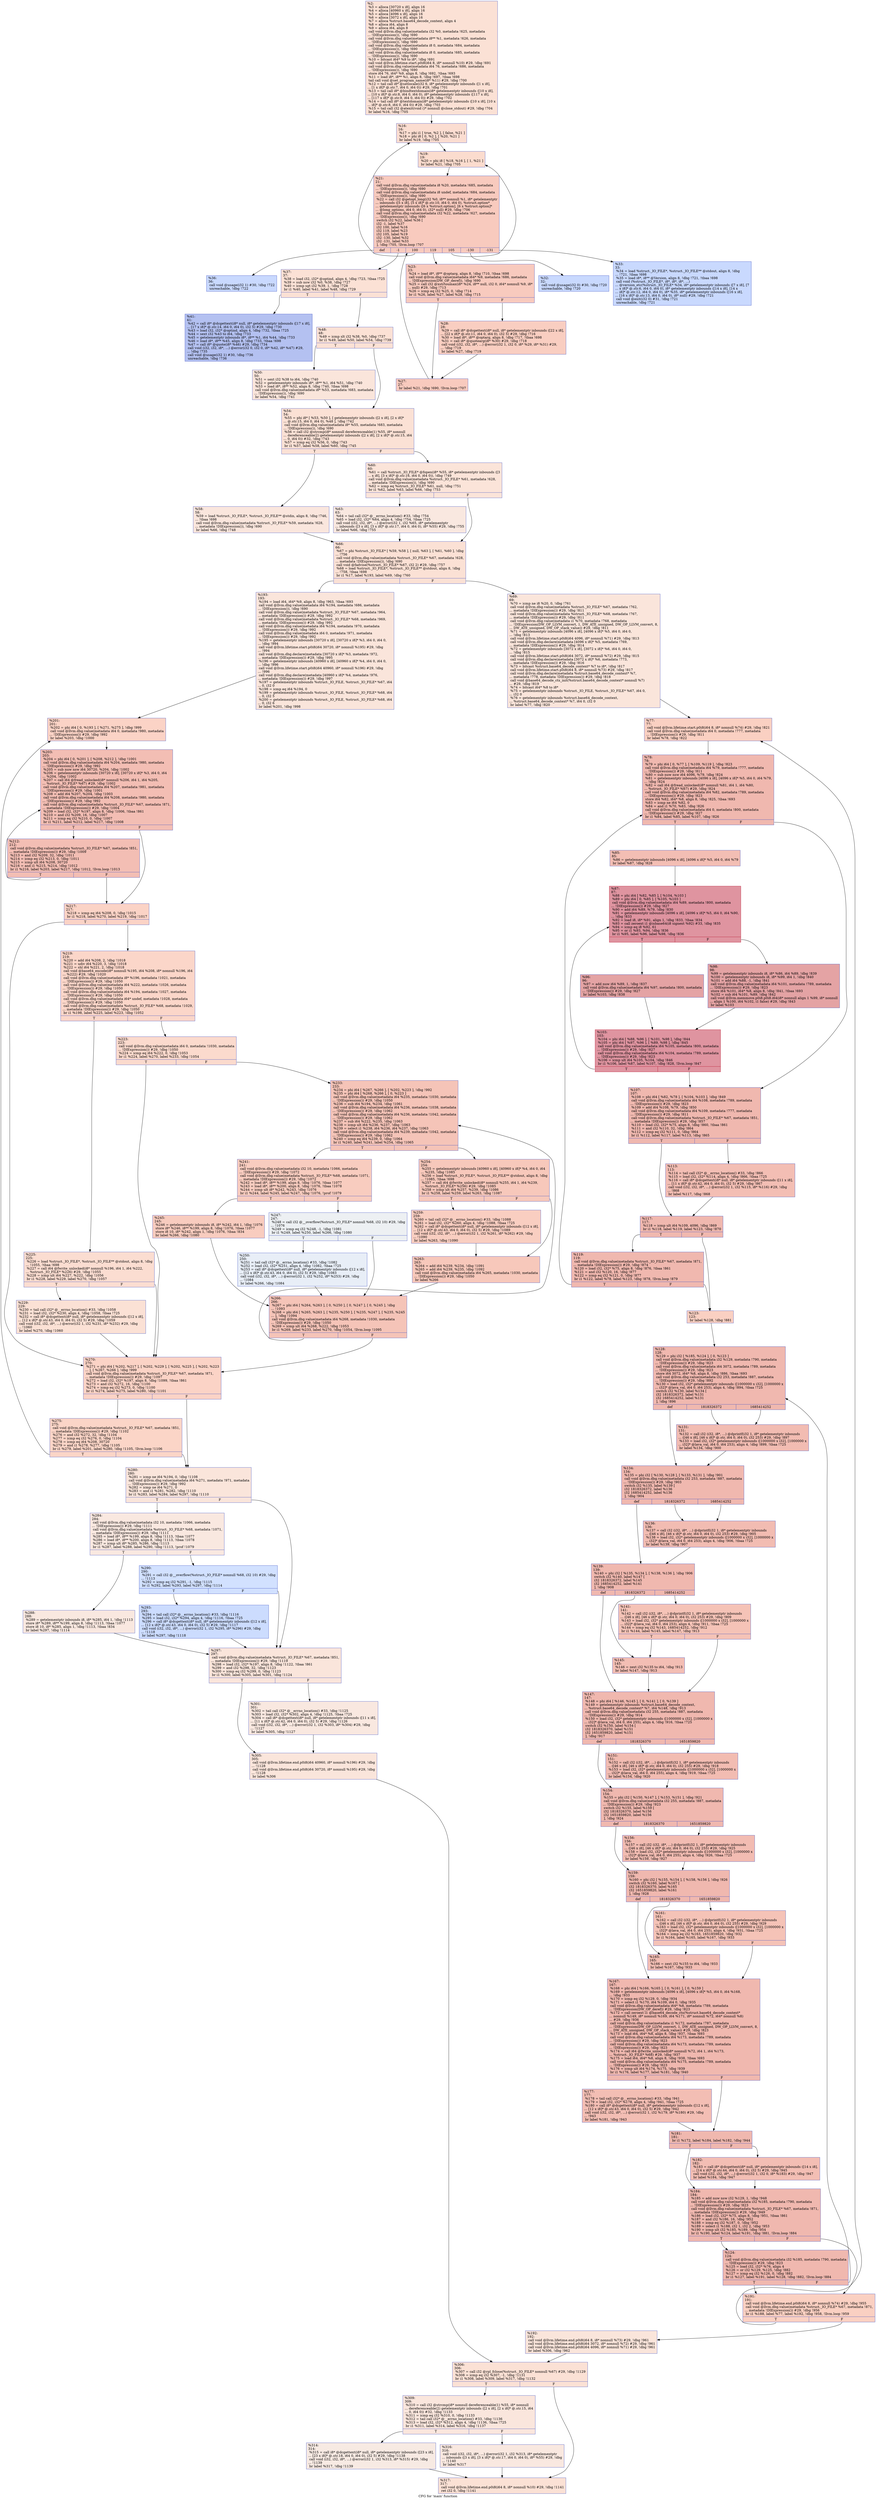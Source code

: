 digraph "CFG for 'main' function" {
	label="CFG for 'main' function";

	Node0x55d8a3171b90 [shape=record,color="#3d50c3ff", style=filled, fillcolor="#f7bca170",label="{%2:\l  %3 = alloca [30720 x i8], align 16\l  %4 = alloca [40960 x i8], align 16\l  %5 = alloca [4096 x i8], align 16\l  %6 = alloca [3072 x i8], align 16\l  %7 = alloca %struct.base64_decode_context, align 4\l  %8 = alloca i64, align 8\l  %9 = alloca i64, align 8\l  call void @llvm.dbg.value(metadata i32 %0, metadata !625, metadata\l... !DIExpression()), !dbg !690\l  call void @llvm.dbg.value(metadata i8** %1, metadata !626, metadata\l... !DIExpression()), !dbg !690\l  call void @llvm.dbg.value(metadata i8 0, metadata !684, metadata\l... !DIExpression()), !dbg !690\l  call void @llvm.dbg.value(metadata i8 0, metadata !685, metadata\l... !DIExpression()), !dbg !690\l  %10 = bitcast i64* %9 to i8*, !dbg !691\l  call void @llvm.lifetime.start.p0i8(i64 8, i8* nonnull %10) #29, !dbg !691\l  call void @llvm.dbg.value(metadata i64 76, metadata !686, metadata\l... !DIExpression()), !dbg !690\l  store i64 76, i64* %9, align 8, !dbg !692, !tbaa !693\l  %11 = load i8*, i8** %1, align 8, !dbg !697, !tbaa !698\l  tail call void @set_program_name(i8* %11) #29, !dbg !700\l  %12 = tail call i8* @setlocale(i32 6, i8* getelementptr inbounds ([1 x i8],\l... [1 x i8]* @.str.7, i64 0, i64 0)) #29, !dbg !701\l  %13 = tail call i8* @bindtextdomain(i8* getelementptr inbounds ([10 x i8],\l... [10 x i8]* @.str.8, i64 0, i64 0), i8* getelementptr inbounds ([117 x i8],\l... [117 x i8]* @.str.9, i64 0, i64 0)) #29, !dbg !702\l  %14 = tail call i8* @textdomain(i8* getelementptr inbounds ([10 x i8], [10 x\l... i8]* @.str.8, i64 0, i64 0)) #29, !dbg !703\l  %15 = tail call i32 @atexit(void ()* nonnull @close_stdout) #29, !dbg !704\l  br label %16, !dbg !705\l}"];
	Node0x55d8a3171b90 -> Node0x55d8a3175430;
	Node0x55d8a3175430 [shape=record,color="#3d50c3ff", style=filled, fillcolor="#f7b39670",label="{%16:\l16:                                               \l  %17 = phi i1 [ true, %2 ], [ false, %21 ]\l  %18 = phi i8 [ 0, %2 ], [ %20, %21 ]\l  br label %19, !dbg !705\l}"];
	Node0x55d8a3175430 -> Node0x55d8a3175840;
	Node0x55d8a3175840 [shape=record,color="#3d50c3ff", style=filled, fillcolor="#f7af9170",label="{%19:\l19:                                               \l  %20 = phi i8 [ %18, %16 ], [ 1, %21 ]\l  br label %21, !dbg !705\l}"];
	Node0x55d8a3175840 -> Node0x55d8a3175680;
	Node0x55d8a3175680 [shape=record,color="#3d50c3ff", style=filled, fillcolor="#ef886b70",label="{%21:\l21:                                               \l  call void @llvm.dbg.value(metadata i8 %20, metadata !685, metadata\l... !DIExpression()), !dbg !690\l  call void @llvm.dbg.value(metadata i8 undef, metadata !684, metadata\l... !DIExpression()), !dbg !690\l  %22 = call i32 @getopt_long(i32 %0, i8** nonnull %1, i8* getelementptr\l... inbounds ([5 x i8], [5 x i8]* @.str.10, i64 0, i64 0), %struct.option*\l... getelementptr inbounds ([6 x %struct.option], [6 x %struct.option]*\l... @long_options, i64 0, i64 0), i32* null) #29, !dbg !706\l  call void @llvm.dbg.value(metadata i32 %22, metadata !627, metadata\l... !DIExpression()), !dbg !690\l  switch i32 %22, label %36 [\l    i32 -1, label %37\l    i32 100, label %16\l    i32 119, label %23\l    i32 105, label %19\l    i32 -130, label %32\l    i32 -131, label %33\l  ], !dbg !705, !llvm.loop !707\l|{<s0>def|<s1>-1|<s2>100|<s3>119|<s4>105|<s5>-130|<s6>-131}}"];
	Node0x55d8a3175680:s0 -> Node0x55d8a3177000;
	Node0x55d8a3175680:s1 -> Node0x55d8a3177090;
	Node0x55d8a3175680:s2 -> Node0x55d8a3175430;
	Node0x55d8a3175680:s3 -> Node0x55d8a3177120;
	Node0x55d8a3175680:s4 -> Node0x55d8a3175840;
	Node0x55d8a3175680:s5 -> Node0x55d8a31771b0;
	Node0x55d8a3175680:s6 -> Node0x55d8a3177240;
	Node0x55d8a3177120 [shape=record,color="#3d50c3ff", style=filled, fillcolor="#ef886b70",label="{%23:\l23:                                               \l  %24 = load i8*, i8** @optarg, align 8, !dbg !710, !tbaa !698\l  call void @llvm.dbg.value(metadata i64* %9, metadata !686, metadata\l... !DIExpression(DW_OP_deref)), !dbg !690\l  %25 = call i32 @xstrtoumax(i8* %24, i8** null, i32 0, i64* nonnull %9, i8*\l... null) #29, !dbg !713\l  %26 = icmp eq i32 %25, 0, !dbg !714\l  br i1 %26, label %27, label %28, !dbg !715\l|{<s0>T|<s1>F}}"];
	Node0x55d8a3177120:s0 -> Node0x55d8a3177f70;
	Node0x55d8a3177120:s1 -> Node0x55d8a3178000;
	Node0x55d8a3177f70 [shape=record,color="#3d50c3ff", style=filled, fillcolor="#ef886b70",label="{%27:\l27:                                               \l  br label %21, !dbg !690, !llvm.loop !707\l}"];
	Node0x55d8a3177f70 -> Node0x55d8a3175680;
	Node0x55d8a3178000 [shape=record,color="#3d50c3ff", style=filled, fillcolor="#f2907270",label="{%28:\l28:                                               \l  %29 = call i8* @dcgettext(i8* null, i8* getelementptr inbounds ([22 x i8],\l... [22 x i8]* @.str.11, i64 0, i64 0), i32 5) #29, !dbg !716\l  %30 = load i8*, i8** @optarg, align 8, !dbg !717, !tbaa !698\l  %31 = call i8* @quotearg(i8* %30) #29, !dbg !718\l  call void (i32, i32, i8*, ...) @error(i32 1, i32 0, i8* %29, i8* %31) #29,\l... !dbg !719\l  br label %27, !dbg !719\l}"];
	Node0x55d8a3178000 -> Node0x55d8a3177f70;
	Node0x55d8a31771b0 [shape=record,color="#3d50c3ff", style=filled, fillcolor="#85a8fc70",label="{%32:\l32:                                               \l  call void @usage(i32 0) #30, !dbg !720\l  unreachable, !dbg !720\l}"];
	Node0x55d8a3177240 [shape=record,color="#3d50c3ff", style=filled, fillcolor="#85a8fc70",label="{%33:\l33:                                               \l  %34 = load %struct._IO_FILE*, %struct._IO_FILE** @stdout, align 8, !dbg\l... !721, !tbaa !698\l  %35 = load i8*, i8** @Version, align 8, !dbg !721, !tbaa !698\l  call void (%struct._IO_FILE*, i8*, i8*, i8*, ...)\l... @version_etc(%struct._IO_FILE* %34, i8* getelementptr inbounds ([7 x i8], [7\l... x i8]* @.str.6, i64 0, i64 0), i8* getelementptr inbounds ([14 x i8], [14 x\l... i8]* @.str.12, i64 0, i64 0), i8* %35, i8* getelementptr inbounds ([16 x i8],\l... [16 x i8]* @.str.13, i64 0, i64 0), i8* null) #29, !dbg !721\l  call void @exit(i32 0) #31, !dbg !721\l  unreachable, !dbg !721\l}"];
	Node0x55d8a3177000 [shape=record,color="#3d50c3ff", style=filled, fillcolor="#85a8fc70",label="{%36:\l36:                                               \l  call void @usage(i32 1) #30, !dbg !722\l  unreachable, !dbg !722\l}"];
	Node0x55d8a3177090 [shape=record,color="#3d50c3ff", style=filled, fillcolor="#f7bca170",label="{%37:\l37:                                               \l  %38 = load i32, i32* @optind, align 4, !dbg !723, !tbaa !725\l  %39 = sub nsw i32 %0, %38, !dbg !727\l  %40 = icmp sgt i32 %39, 1, !dbg !728\l  br i1 %40, label %41, label %48, !dbg !729\l|{<s0>T|<s1>F}}"];
	Node0x55d8a3177090:s0 -> Node0x55d8a317c6d0;
	Node0x55d8a3177090:s1 -> Node0x55d8a317c760;
	Node0x55d8a317c6d0 [shape=record,color="#3d50c3ff", style=filled, fillcolor="#5572df70",label="{%41:\l41:                                               \l  %42 = call i8* @dcgettext(i8* null, i8* getelementptr inbounds ([17 x i8],\l... [17 x i8]* @.str.14, i64 0, i64 0), i32 5) #29, !dbg !730\l  %43 = load i32, i32* @optind, align 4, !dbg !732, !tbaa !725\l  %44 = sext i32 %43 to i64, !dbg !733\l  %45 = getelementptr inbounds i8*, i8** %1, i64 %44, !dbg !733\l  %46 = load i8*, i8** %45, align 8, !dbg !733, !tbaa !698\l  %47 = call i8* @quote(i8* %46) #29, !dbg !734\l  call void (i32, i32, i8*, ...) @error(i32 0, i32 0, i8* %42, i8* %47) #29,\l... !dbg !735\l  call void @usage(i32 1) #30, !dbg !736\l  unreachable, !dbg !736\l}"];
	Node0x55d8a317c760 [shape=record,color="#3d50c3ff", style=filled, fillcolor="#f7bca170",label="{%48:\l48:                                               \l  %49 = icmp slt i32 %38, %0, !dbg !737\l  br i1 %49, label %50, label %54, !dbg !739\l|{<s0>T|<s1>F}}"];
	Node0x55d8a317c760:s0 -> Node0x55d8a317e6c0;
	Node0x55d8a317c760:s1 -> Node0x55d8a317e750;
	Node0x55d8a317e6c0 [shape=record,color="#3d50c3ff", style=filled, fillcolor="#f4c5ad70",label="{%50:\l50:                                               \l  %51 = sext i32 %38 to i64, !dbg !740\l  %52 = getelementptr inbounds i8*, i8** %1, i64 %51, !dbg !740\l  %53 = load i8*, i8** %52, align 8, !dbg !740, !tbaa !698\l  call void @llvm.dbg.value(metadata i8* %53, metadata !683, metadata\l... !DIExpression()), !dbg !690\l  br label %54, !dbg !741\l}"];
	Node0x55d8a317e6c0 -> Node0x55d8a317e750;
	Node0x55d8a317e750 [shape=record,color="#3d50c3ff", style=filled, fillcolor="#f7bca170",label="{%54:\l54:                                               \l  %55 = phi i8* [ %53, %50 ], [ getelementptr inbounds ([2 x i8], [2 x i8]*\l... @.str.15, i64 0, i64 0), %48 ], !dbg !742\l  call void @llvm.dbg.value(metadata i8* %55, metadata !683, metadata\l... !DIExpression()), !dbg !690\l  %56 = call i32 @strcmp(i8* nonnull dereferenceable(1) %55, i8* nonnull\l... dereferenceable(2) getelementptr inbounds ([2 x i8], [2 x i8]* @.str.15, i64\l... 0, i64 0)) #32, !dbg !743\l  %57 = icmp eq i32 %56, 0, !dbg !743\l  br i1 %57, label %58, label %60, !dbg !745\l|{<s0>T|<s1>F}}"];
	Node0x55d8a317e750:s0 -> Node0x55d8a3180490;
	Node0x55d8a317e750:s1 -> Node0x55d8a3180520;
	Node0x55d8a3180490 [shape=record,color="#3d50c3ff", style=filled, fillcolor="#f3c7b170",label="{%58:\l58:                                               \l  %59 = load %struct._IO_FILE*, %struct._IO_FILE** @stdin, align 8, !dbg !746,\l... !tbaa !698\l  call void @llvm.dbg.value(metadata %struct._IO_FILE* %59, metadata !628,\l... metadata !DIExpression()), !dbg !690\l  br label %66, !dbg !748\l}"];
	Node0x55d8a3180490 -> Node0x55d8a3180c30;
	Node0x55d8a3180520 [shape=record,color="#3d50c3ff", style=filled, fillcolor="#f5c1a970",label="{%60:\l60:                                               \l  %61 = call %struct._IO_FILE* @fopen(i8* %55, i8* getelementptr inbounds ([3\l... x i8], [3 x i8]* @.str.16, i64 0, i64 0)), !dbg !749\l  call void @llvm.dbg.value(metadata %struct._IO_FILE* %61, metadata !628,\l... metadata !DIExpression()), !dbg !690\l  %62 = icmp eq %struct._IO_FILE* %61, null, !dbg !751\l  br i1 %62, label %63, label %66, !dbg !753\l|{<s0>T|<s1>F}}"];
	Node0x55d8a3180520:s0 -> Node0x55d8a31552b0;
	Node0x55d8a3180520:s1 -> Node0x55d8a3180c30;
	Node0x55d8a31552b0 [shape=record,color="#3d50c3ff", style=filled, fillcolor="#f1ccb870",label="{%63:\l63:                                               \l  %64 = tail call i32* @__errno_location() #33, !dbg !754\l  %65 = load i32, i32* %64, align 4, !dbg !754, !tbaa !725\l  call void (i32, i32, i8*, ...) @error(i32 1, i32 %65, i8* getelementptr\l... inbounds ([3 x i8], [3 x i8]* @.str.17, i64 0, i64 0), i8* %55) #29, !dbg !755\l  br label %66, !dbg !755\l}"];
	Node0x55d8a31552b0 -> Node0x55d8a3180c30;
	Node0x55d8a3180c30 [shape=record,color="#3d50c3ff", style=filled, fillcolor="#f7bca170",label="{%66:\l66:                                               \l  %67 = phi %struct._IO_FILE* [ %59, %58 ], [ null, %63 ], [ %61, %60 ], !dbg\l... !756\l  call void @llvm.dbg.value(metadata %struct._IO_FILE* %67, metadata !628,\l... metadata !DIExpression()), !dbg !690\l  call void @fadvise(%struct._IO_FILE* %67, i32 2) #29, !dbg !757\l  %68 = load %struct._IO_FILE*, %struct._IO_FILE** @stdout, align 8, !dbg\l... !758, !tbaa !698\l  br i1 %17, label %193, label %69, !dbg !760\l|{<s0>T|<s1>F}}"];
	Node0x55d8a3180c30:s0 -> Node0x55d8a3183ff0;
	Node0x55d8a3180c30:s1 -> Node0x55d8a3184080;
	Node0x55d8a3184080 [shape=record,color="#3d50c3ff", style=filled, fillcolor="#f4c5ad70",label="{%69:\l69:                                               \l  %70 = icmp ne i8 %20, 0, !dbg !761\l  call void @llvm.dbg.value(metadata %struct._IO_FILE* %67, metadata !762,\l... metadata !DIExpression()) #29, !dbg !811\l  call void @llvm.dbg.value(metadata %struct._IO_FILE* %68, metadata !767,\l... metadata !DIExpression()) #29, !dbg !811\l  call void @llvm.dbg.value(metadata i1 %70, metadata !768, metadata\l... !DIExpression(DW_OP_LLVM_convert, 1, DW_ATE_unsigned, DW_OP_LLVM_convert, 8,\l... DW_ATE_unsigned, DW_OP_stack_value)) #29, !dbg !811\l  %71 = getelementptr inbounds [4096 x i8], [4096 x i8]* %5, i64 0, i64 0,\l... !dbg !813\l  call void @llvm.lifetime.start.p0i8(i64 4096, i8* nonnull %71) #29, !dbg !813\l  call void @llvm.dbg.declare(metadata [4096 x i8]* %5, metadata !769,\l... metadata !DIExpression()) #29, !dbg !814\l  %72 = getelementptr inbounds [3072 x i8], [3072 x i8]* %6, i64 0, i64 0,\l... !dbg !815\l  call void @llvm.lifetime.start.p0i8(i64 3072, i8* nonnull %72) #29, !dbg !815\l  call void @llvm.dbg.declare(metadata [3072 x i8]* %6, metadata !773,\l... metadata !DIExpression()) #29, !dbg !816\l  %73 = bitcast %struct.base64_decode_context* %7 to i8*, !dbg !817\l  call void @llvm.lifetime.start.p0i8(i64 8, i8* nonnull %73) #29, !dbg !817\l  call void @llvm.dbg.declare(metadata %struct.base64_decode_context* %7,\l... metadata !778, metadata !DIExpression()) #29, !dbg !818\l  call void @base64_decode_ctx_init(%struct.base64_decode_context* nonnull %7)\l... #29, !dbg !819\l  %74 = bitcast i64* %8 to i8*\l  %75 = getelementptr inbounds %struct._IO_FILE, %struct._IO_FILE* %67, i64 0,\l... i32 0\l  %76 = getelementptr inbounds %struct.base64_decode_context,\l... %struct.base64_decode_context* %7, i64 0, i32 0\l  br label %77, !dbg !820\l}"];
	Node0x55d8a3184080 -> Node0x55d8a3188c50;
	Node0x55d8a3188c50 [shape=record,color="#3d50c3ff", style=filled, fillcolor="#f3947570",label="{%77:\l77:                                               \l  call void @llvm.lifetime.start.p0i8(i64 8, i8* nonnull %74) #29, !dbg !821\l  call void @llvm.dbg.value(metadata i64 0, metadata !777, metadata\l... !DIExpression()) #29, !dbg !811\l  br label %78, !dbg !822\l}"];
	Node0x55d8a3188c50 -> Node0x55d8a3189420;
	Node0x55d8a3189420 [shape=record,color="#3d50c3ff", style=filled, fillcolor="#dc5d4a70",label="{%78:\l78:                                               \l  %79 = phi i64 [ 0, %77 ], [ %109, %119 ], !dbg !823\l  call void @llvm.dbg.value(metadata i64 %79, metadata !777, metadata\l... !DIExpression()) #29, !dbg !811\l  %80 = sub nuw nsw i64 4096, %79, !dbg !824\l  %81 = getelementptr inbounds [4096 x i8], [4096 x i8]* %5, i64 0, i64 %79,\l... !dbg !824\l  %82 = call i64 @fread_unlocked(i8* nonnull %81, i64 1, i64 %80,\l... %struct._IO_FILE* %67) #29, !dbg !824\l  call void @llvm.dbg.value(metadata i64 %82, metadata !789, metadata\l... !DIExpression()) #29, !dbg !823\l  store i64 %82, i64* %8, align 8, !dbg !825, !tbaa !693\l  %83 = icmp ne i64 %82, 0\l  %84 = and i1 %70, %83, !dbg !826\l  call void @llvm.dbg.value(metadata i64 0, metadata !800, metadata\l... !DIExpression()) #29, !dbg !827\l  br i1 %84, label %85, label %107, !dbg !826\l|{<s0>T|<s1>F}}"];
	Node0x55d8a3189420:s0 -> Node0x55d8a318bd30;
	Node0x55d8a3189420:s1 -> Node0x55d8a318bdc0;
	Node0x55d8a318bd30 [shape=record,color="#3d50c3ff", style=filled, fillcolor="#e36c5570",label="{%85:\l85:                                               \l  %86 = getelementptr inbounds [4096 x i8], [4096 x i8]* %5, i64 0, i64 %79\l  br label %87, !dbg !828\l}"];
	Node0x55d8a318bd30 -> Node0x55d8a318c5d0;
	Node0x55d8a318c5d0 [shape=record,color="#b70d28ff", style=filled, fillcolor="#b70d2870",label="{%87:\l87:                                               \l  %88 = phi i64 [ %82, %85 ], [ %104, %103 ]\l  %89 = phi i64 [ 0, %85 ], [ %105, %103 ]\l  call void @llvm.dbg.value(metadata i64 %89, metadata !800, metadata\l... !DIExpression()) #29, !dbg !827\l  %90 = add i64 %89, %79, !dbg !830\l  %91 = getelementptr inbounds [4096 x i8], [4096 x i8]* %5, i64 0, i64 %90,\l... !dbg !833\l  %92 = load i8, i8* %91, align 1, !dbg !833, !tbaa !834\l  %93 = call zeroext i1 @isbase64(i8 signext %92) #33, !dbg !835\l  %94 = icmp eq i8 %92, 61\l  %95 = or i1 %93, %94, !dbg !836\l  br i1 %95, label %96, label %98, !dbg !836\l|{<s0>T|<s1>F}}"];
	Node0x55d8a318c5d0:s0 -> Node0x55d8a318e3b0;
	Node0x55d8a318c5d0:s1 -> Node0x55d8a318e440;
	Node0x55d8a318e3b0 [shape=record,color="#3d50c3ff", style=filled, fillcolor="#c32e3170",label="{%96:\l96:                                               \l  %97 = add nuw i64 %89, 1, !dbg !837\l  call void @llvm.dbg.value(metadata i64 %97, metadata !800, metadata\l... !DIExpression()) #29, !dbg !827\l  br label %103, !dbg !838\l}"];
	Node0x55d8a318e3b0 -> Node0x55d8a318c790;
	Node0x55d8a318e440 [shape=record,color="#3d50c3ff", style=filled, fillcolor="#c32e3170",label="{%98:\l98:                                               \l  %99 = getelementptr inbounds i8, i8* %86, i64 %89, !dbg !839\l  %100 = getelementptr inbounds i8, i8* %99, i64 1, !dbg !840\l  %101 = add i64 %88, -1, !dbg !841\l  call void @llvm.dbg.value(metadata i64 %101, metadata !789, metadata\l... !DIExpression()) #29, !dbg !823\l  store i64 %101, i64* %8, align 8, !dbg !841, !tbaa !693\l  %102 = sub i64 %101, %89, !dbg !842\l  call void @llvm.memmove.p0i8.p0i8.i64(i8* nonnull align 1 %99, i8* nonnull\l... align 1 %100, i64 %102, i1 false) #29, !dbg !843\l  br label %103\l}"];
	Node0x55d8a318e440 -> Node0x55d8a318c790;
	Node0x55d8a318c790 [shape=record,color="#b70d28ff", style=filled, fillcolor="#b70d2870",label="{%103:\l103:                                              \l  %104 = phi i64 [ %88, %96 ], [ %101, %98 ], !dbg !844\l  %105 = phi i64 [ %97, %96 ], [ %89, %98 ], !dbg !845\l  call void @llvm.dbg.value(metadata i64 %105, metadata !800, metadata\l... !DIExpression()) #29, !dbg !827\l  call void @llvm.dbg.value(metadata i64 %104, metadata !789, metadata\l... !DIExpression()) #29, !dbg !823\l  %106 = icmp ult i64 %105, %104, !dbg !846\l  br i1 %106, label %87, label %107, !dbg !828, !llvm.loop !847\l|{<s0>T|<s1>F}}"];
	Node0x55d8a318c790:s0 -> Node0x55d8a318c5d0;
	Node0x55d8a318c790:s1 -> Node0x55d8a318bdc0;
	Node0x55d8a318bdc0 [shape=record,color="#3d50c3ff", style=filled, fillcolor="#dc5d4a70",label="{%107:\l107:                                              \l  %108 = phi i64 [ %82, %78 ], [ %104, %103 ], !dbg !849\l  call void @llvm.dbg.value(metadata i64 %108, metadata !789, metadata\l... !DIExpression()) #29, !dbg !823\l  %109 = add i64 %108, %79, !dbg !850\l  call void @llvm.dbg.value(metadata i64 %109, metadata !777, metadata\l... !DIExpression()) #29, !dbg !811\l  call void @llvm.dbg.value(metadata %struct._IO_FILE* %67, metadata !851,\l... metadata !DIExpression()) #29, !dbg !857\l  %110 = load i32, i32* %75, align 8, !dbg !860, !tbaa !861\l  %111 = and i32 %110, 32, !dbg !864\l  %112 = icmp eq i32 %111, 0, !dbg !864\l  br i1 %112, label %117, label %113, !dbg !865\l|{<s0>T|<s1>F}}"];
	Node0x55d8a318bdc0:s0 -> Node0x55d8a3192bb0;
	Node0x55d8a318bdc0:s1 -> Node0x55d8a3192c40;
	Node0x55d8a3192c40 [shape=record,color="#3d50c3ff", style=filled, fillcolor="#e36c5570",label="{%113:\l113:                                              \l  %114 = tail call i32* @__errno_location() #33, !dbg !866\l  %115 = load i32, i32* %114, align 4, !dbg !866, !tbaa !725\l  %116 = call i8* @dcgettext(i8* null, i8* getelementptr inbounds ([11 x i8],\l... [11 x i8]* @.str.42, i64 0, i64 0), i32 5) #29, !dbg !867\l  call void (i32, i32, i8*, ...) @error(i32 1, i32 %115, i8* %116) #29, !dbg\l... !868\l  br label %117, !dbg !868\l}"];
	Node0x55d8a3192c40 -> Node0x55d8a3192bb0;
	Node0x55d8a3192bb0 [shape=record,color="#3d50c3ff", style=filled, fillcolor="#dc5d4a70",label="{%117:\l117:                                              \l  %118 = icmp ult i64 %109, 4096, !dbg !869\l  br i1 %118, label %119, label %123, !dbg !870\l|{<s0>T|<s1>F}}"];
	Node0x55d8a3192bb0:s0 -> Node0x55d8a3189620;
	Node0x55d8a3192bb0:s1 -> Node0x55d8a31944b0;
	Node0x55d8a3189620 [shape=record,color="#3d50c3ff", style=filled, fillcolor="#dc5d4a70",label="{%119:\l119:                                              \l  call void @llvm.dbg.value(metadata %struct._IO_FILE* %67, metadata !871,\l... metadata !DIExpression()) #29, !dbg !874\l  %120 = load i32, i32* %75, align 8, !dbg !876, !tbaa !861\l  %121 = and i32 %120, 16, !dbg !877\l  %122 = icmp eq i32 %121, 0, !dbg !877\l  br i1 %122, label %78, label %123, !dbg !878, !llvm.loop !879\l|{<s0>T|<s1>F}}"];
	Node0x55d8a3189620:s0 -> Node0x55d8a3189420;
	Node0x55d8a3189620:s1 -> Node0x55d8a31944b0;
	Node0x55d8a31944b0 [shape=record,color="#3d50c3ff", style=filled, fillcolor="#f3947570",label="{%123:\l123:                                              \l  br label %128, !dbg !881\l}"];
	Node0x55d8a31944b0 -> Node0x55d8a3195d40;
	Node0x55d8a3195f20 [shape=record,color="#3d50c3ff", style=filled, fillcolor="#dc5d4a70",label="{%124:\l124:                                              \l  call void @llvm.dbg.value(metadata i32 %185, metadata !790, metadata\l... !DIExpression()) #29, !dbg !823\l  %125 = load i32, i32* %76, align 4\l  %126 = or i32 %129, %125, !dbg !882\l  %127 = icmp eq i32 %126, 0, !dbg !882\l  br i1 %127, label %191, label %128, !dbg !882, !llvm.loop !884\l|{<s0>T|<s1>F}}"];
	Node0x55d8a3195f20:s0 -> Node0x55d8a3196c90;
	Node0x55d8a3195f20:s1 -> Node0x55d8a3195d40;
	Node0x55d8a3195d40 [shape=record,color="#3d50c3ff", style=filled, fillcolor="#dc5d4a70",label="{%128:\l128:                                              \l  %129 = phi i32 [ %185, %124 ], [ 0, %123 ]\l  call void @llvm.dbg.value(metadata i32 %129, metadata !790, metadata\l... !DIExpression()) #29, !dbg !823\l  call void @llvm.dbg.value(metadata i64 3072, metadata !789, metadata\l... !DIExpression()) #29, !dbg !823\l  store i64 3072, i64* %8, align 8, !dbg !886, !tbaa !693\l  call void @llvm.dbg.value(metadata i32 253, metadata !887, metadata\l... !DIExpression()) #29, !dbg !892\l  %130 = load i32, i32* getelementptr inbounds ([1000000 x i32], [1000000 x\l... i32]* @lava_val, i64 0, i64 253), align 4, !dbg !894, !tbaa !725\l  switch i32 %130, label %134 [\l    i32 1818326372, label %131\l    i32 1685414252, label %131\l  ], !dbg !896\l|{<s0>def|<s1>1818326372|<s2>1685414252}}"];
	Node0x55d8a3195d40:s0 -> Node0x55d8a3198260;
	Node0x55d8a3195d40:s1 -> Node0x55d8a3198320;
	Node0x55d8a3195d40:s2 -> Node0x55d8a3198320;
	Node0x55d8a3198320 [shape=record,color="#3d50c3ff", style=filled, fillcolor="#e1675170",label="{%131:\l131:                                              \l  %132 = call i32 (i32, i8*, ...) @dprintf(i32 1, i8* getelementptr inbounds\l... ([46 x i8], [46 x i8]* @.str, i64 0, i64 0), i32 253) #29, !dbg !897\l  %133 = load i32, i32* getelementptr inbounds ([1000000 x i32], [1000000 x\l... i32]* @lava_val, i64 0, i64 253), align 4, !dbg !899, !tbaa !725\l  br label %134, !dbg !900\l}"];
	Node0x55d8a3198320 -> Node0x55d8a3198260;
	Node0x55d8a3198260 [shape=record,color="#3d50c3ff", style=filled, fillcolor="#dc5d4a70",label="{%134:\l134:                                              \l  %135 = phi i32 [ %130, %128 ], [ %133, %131 ], !dbg !901\l  call void @llvm.dbg.value(metadata i32 253, metadata !887, metadata\l... !DIExpression()) #29, !dbg !903\l  switch i32 %135, label %139 [\l    i32 1818326372, label %136\l    i32 1685414252, label %136\l  ], !dbg !904\l|{<s0>def|<s1>1818326372|<s2>1685414252}}"];
	Node0x55d8a3198260:s0 -> Node0x55d8a3198fc0;
	Node0x55d8a3198260:s1 -> Node0x55d8a3199050;
	Node0x55d8a3198260:s2 -> Node0x55d8a3199050;
	Node0x55d8a3199050 [shape=record,color="#3d50c3ff", style=filled, fillcolor="#e1675170",label="{%136:\l136:                                              \l  %137 = call i32 (i32, i8*, ...) @dprintf(i32 1, i8* getelementptr inbounds\l... ([46 x i8], [46 x i8]* @.str, i64 0, i64 0), i32 253) #29, !dbg !905\l  %138 = load i32, i32* getelementptr inbounds ([1000000 x i32], [1000000 x\l... i32]* @lava_val, i64 0, i64 253), align 4, !dbg !906, !tbaa !725\l  br label %139, !dbg !907\l}"];
	Node0x55d8a3199050 -> Node0x55d8a3198fc0;
	Node0x55d8a3198fc0 [shape=record,color="#3d50c3ff", style=filled, fillcolor="#dc5d4a70",label="{%139:\l139:                                              \l  %140 = phi i32 [ %135, %134 ], [ %138, %136 ], !dbg !906\l  switch i32 %140, label %147 [\l    i32 1818326372, label %145\l    i32 1685414252, label %141\l  ], !dbg !908\l|{<s0>def|<s1>1818326372|<s2>1685414252}}"];
	Node0x55d8a3198fc0:s0 -> Node0x55d8a3199f10;
	Node0x55d8a3198fc0:s1 -> Node0x55d8a3199f60;
	Node0x55d8a3198fc0:s2 -> Node0x55d8a3199ff0;
	Node0x55d8a3199ff0 [shape=record,color="#3d50c3ff", style=filled, fillcolor="#e8765c70",label="{%141:\l141:                                              \l  %142 = call i32 (i32, i8*, ...) @dprintf(i32 1, i8* getelementptr inbounds\l... ([46 x i8], [46 x i8]* @.str, i64 0, i64 0), i32 253) #29, !dbg !909\l  %143 = load i32, i32* getelementptr inbounds ([1000000 x i32], [1000000 x\l... i32]* @lava_val, i64 0, i64 253), align 4, !dbg !911, !tbaa !725\l  %144 = icmp eq i32 %143, 1685414252, !dbg !912\l  br i1 %144, label %145, label %147, !dbg !913\l|{<s0>T|<s1>F}}"];
	Node0x55d8a3199ff0:s0 -> Node0x55d8a3199f60;
	Node0x55d8a3199ff0:s1 -> Node0x55d8a3199f10;
	Node0x55d8a3199f60 [shape=record,color="#3d50c3ff", style=filled, fillcolor="#e36c5570",label="{%145:\l145:                                              \l  %146 = zext i32 %135 to i64, !dbg !913\l  br label %147, !dbg !913\l}"];
	Node0x55d8a3199f60 -> Node0x55d8a3199f10;
	Node0x55d8a3199f10 [shape=record,color="#3d50c3ff", style=filled, fillcolor="#dc5d4a70",label="{%147:\l147:                                              \l  %148 = phi i64 [ %146, %145 ], [ 0, %141 ], [ 0, %139 ]\l  %149 = getelementptr inbounds %struct.base64_decode_context,\l... %struct.base64_decode_context* %7, i64 %148, !dbg !913\l  call void @llvm.dbg.value(metadata i32 255, metadata !887, metadata\l... !DIExpression()) #29, !dbg !914\l  %150 = load i32, i32* getelementptr inbounds ([1000000 x i32], [1000000 x\l... i32]* @lava_val, i64 0, i64 255), align 4, !dbg !916, !tbaa !725\l  switch i32 %150, label %154 [\l    i32 1818326370, label %151\l    i32 1651859820, label %151\l  ], !dbg !917\l|{<s0>def|<s1>1818326370|<s2>1651859820}}"];
	Node0x55d8a3199f10:s0 -> Node0x55d8a319b760;
	Node0x55d8a3199f10:s1 -> Node0x55d8a319b820;
	Node0x55d8a3199f10:s2 -> Node0x55d8a319b820;
	Node0x55d8a319b820 [shape=record,color="#3d50c3ff", style=filled, fillcolor="#e1675170",label="{%151:\l151:                                              \l  %152 = call i32 (i32, i8*, ...) @dprintf(i32 1, i8* getelementptr inbounds\l... ([46 x i8], [46 x i8]* @.str, i64 0, i64 0), i32 255) #29, !dbg !918\l  %153 = load i32, i32* getelementptr inbounds ([1000000 x i32], [1000000 x\l... i32]* @lava_val, i64 0, i64 255), align 4, !dbg !919, !tbaa !725\l  br label %154, !dbg !920\l}"];
	Node0x55d8a319b820 -> Node0x55d8a319b760;
	Node0x55d8a319b760 [shape=record,color="#3d50c3ff", style=filled, fillcolor="#dc5d4a70",label="{%154:\l154:                                              \l  %155 = phi i32 [ %150, %147 ], [ %153, %151 ], !dbg !921\l  call void @llvm.dbg.value(metadata i32 255, metadata !887, metadata\l... !DIExpression()) #29, !dbg !923\l  switch i32 %155, label %159 [\l    i32 1818326370, label %156\l    i32 1651859820, label %156\l  ], !dbg !924\l|{<s0>def|<s1>1818326370|<s2>1651859820}}"];
	Node0x55d8a319b760:s0 -> Node0x55d8a319c4c0;
	Node0x55d8a319b760:s1 -> Node0x55d8a319c550;
	Node0x55d8a319b760:s2 -> Node0x55d8a319c550;
	Node0x55d8a319c550 [shape=record,color="#3d50c3ff", style=filled, fillcolor="#e1675170",label="{%156:\l156:                                              \l  %157 = call i32 (i32, i8*, ...) @dprintf(i32 1, i8* getelementptr inbounds\l... ([46 x i8], [46 x i8]* @.str, i64 0, i64 0), i32 255) #29, !dbg !925\l  %158 = load i32, i32* getelementptr inbounds ([1000000 x i32], [1000000 x\l... i32]* @lava_val, i64 0, i64 255), align 4, !dbg !926, !tbaa !725\l  br label %159, !dbg !927\l}"];
	Node0x55d8a319c550 -> Node0x55d8a319c4c0;
	Node0x55d8a319c4c0 [shape=record,color="#3d50c3ff", style=filled, fillcolor="#dc5d4a70",label="{%159:\l159:                                              \l  %160 = phi i32 [ %155, %154 ], [ %158, %156 ], !dbg !926\l  switch i32 %160, label %167 [\l    i32 1818326370, label %165\l    i32 1651859820, label %161\l  ], !dbg !928\l|{<s0>def|<s1>1818326370|<s2>1651859820}}"];
	Node0x55d8a319c4c0:s0 -> Node0x55d8a319d410;
	Node0x55d8a319c4c0:s1 -> Node0x55d8a319d460;
	Node0x55d8a319c4c0:s2 -> Node0x55d8a319d4f0;
	Node0x55d8a319d4f0 [shape=record,color="#3d50c3ff", style=filled, fillcolor="#e8765c70",label="{%161:\l161:                                              \l  %162 = call i32 (i32, i8*, ...) @dprintf(i32 1, i8* getelementptr inbounds\l... ([46 x i8], [46 x i8]* @.str, i64 0, i64 0), i32 255) #29, !dbg !929\l  %163 = load i32, i32* getelementptr inbounds ([1000000 x i32], [1000000 x\l... i32]* @lava_val, i64 0, i64 255), align 4, !dbg !931, !tbaa !725\l  %164 = icmp eq i32 %163, 1651859820, !dbg !932\l  br i1 %164, label %165, label %167, !dbg !933\l|{<s0>T|<s1>F}}"];
	Node0x55d8a319d4f0:s0 -> Node0x55d8a319d460;
	Node0x55d8a319d4f0:s1 -> Node0x55d8a319d410;
	Node0x55d8a319d460 [shape=record,color="#3d50c3ff", style=filled, fillcolor="#e36c5570",label="{%165:\l165:                                              \l  %166 = zext i32 %155 to i64, !dbg !933\l  br label %167, !dbg !933\l}"];
	Node0x55d8a319d460 -> Node0x55d8a319d410;
	Node0x55d8a319d410 [shape=record,color="#3d50c3ff", style=filled, fillcolor="#dc5d4a70",label="{%167:\l167:                                              \l  %168 = phi i64 [ %166, %165 ], [ 0, %161 ], [ 0, %159 ]\l  %169 = getelementptr inbounds [4096 x i8], [4096 x i8]* %5, i64 0, i64 %168,\l... !dbg !933\l  %170 = icmp eq i32 %129, 0, !dbg !934\l  %171 = select i1 %170, i64 %109, i64 0, !dbg !935\l  call void @llvm.dbg.value(metadata i64* %8, metadata !789, metadata\l... !DIExpression(DW_OP_deref)) #29, !dbg !823\l  %172 = call zeroext i1 @base64_decode_ctx(%struct.base64_decode_context*\l... nonnull %149, i8* nonnull %169, i64 %171, i8* nonnull %72, i64* nonnull %8)\l... #29, !dbg !936\l  call void @llvm.dbg.value(metadata i1 %172, metadata !787, metadata\l... !DIExpression(DW_OP_LLVM_convert, 1, DW_ATE_unsigned, DW_OP_LLVM_convert, 8,\l... DW_ATE_unsigned, DW_OP_stack_value)) #29, !dbg !823\l  %173 = load i64, i64* %8, align 8, !dbg !937, !tbaa !693\l  call void @llvm.dbg.value(metadata i64 %173, metadata !789, metadata\l... !DIExpression()) #29, !dbg !823\l  call void @llvm.dbg.value(metadata i64 %173, metadata !789, metadata\l... !DIExpression()) #29, !dbg !823\l  %174 = call i64 @fwrite_unlocked(i8* nonnull %72, i64 1, i64 %173,\l... %struct._IO_FILE* %68) #29, !dbg !937\l  %175 = load i64, i64* %8, align 8, !dbg !938, !tbaa !693\l  call void @llvm.dbg.value(metadata i64 %175, metadata !789, metadata\l... !DIExpression()) #29, !dbg !823\l  %176 = icmp ult i64 %174, %175, !dbg !939\l  br i1 %176, label %177, label %181, !dbg !940\l|{<s0>T|<s1>F}}"];
	Node0x55d8a319d410:s0 -> Node0x55d8a31a0f50;
	Node0x55d8a319d410:s1 -> Node0x55d8a31a0fe0;
	Node0x55d8a31a0f50 [shape=record,color="#3d50c3ff", style=filled, fillcolor="#e36c5570",label="{%177:\l177:                                              \l  %178 = tail call i32* @__errno_location() #33, !dbg !941\l  %179 = load i32, i32* %178, align 4, !dbg !941, !tbaa !725\l  %180 = call i8* @dcgettext(i8* null, i8* getelementptr inbounds ([12 x i8],\l... [12 x i8]* @.str.43, i64 0, i64 0), i32 5) #29, !dbg !942\l  call void (i32, i32, i8*, ...) @error(i32 1, i32 %179, i8* %180) #29, !dbg\l... !943\l  br label %181, !dbg !943\l}"];
	Node0x55d8a31a0f50 -> Node0x55d8a31a0fe0;
	Node0x55d8a31a0fe0 [shape=record,color="#3d50c3ff", style=filled, fillcolor="#dc5d4a70",label="{%181:\l181:                                              \l  br i1 %172, label %184, label %182, !dbg !944\l|{<s0>T|<s1>F}}"];
	Node0x55d8a31a0fe0:s0 -> Node0x55d8a31a2690;
	Node0x55d8a31a0fe0:s1 -> Node0x55d8a31a26e0;
	Node0x55d8a31a26e0 [shape=record,color="#3d50c3ff", style=filled, fillcolor="#e36c5570",label="{%182:\l182:                                              \l  %183 = call i8* @dcgettext(i8* null, i8* getelementptr inbounds ([14 x i8],\l... [14 x i8]* @.str.44, i64 0, i64 0), i32 5) #29, !dbg !945\l  call void (i32, i32, i8*, ...) @error(i32 1, i32 0, i8* %183) #29, !dbg !947\l  br label %184, !dbg !947\l}"];
	Node0x55d8a31a26e0 -> Node0x55d8a31a2690;
	Node0x55d8a31a2690 [shape=record,color="#3d50c3ff", style=filled, fillcolor="#dc5d4a70",label="{%184:\l184:                                              \l  %185 = add nuw nsw i32 %129, 1, !dbg !948\l  call void @llvm.dbg.value(metadata i32 %185, metadata !790, metadata\l... !DIExpression()) #29, !dbg !823\l  call void @llvm.dbg.value(metadata %struct._IO_FILE* %67, metadata !871,\l... metadata !DIExpression()) #29, !dbg !949\l  %186 = load i32, i32* %75, align 8, !dbg !951, !tbaa !861\l  %187 = and i32 %186, 16, !dbg !952\l  %188 = icmp eq i32 %187, 0, !dbg !952\l  %189 = select i1 %188, i32 1, i32 2, !dbg !953\l  %190 = icmp ult i32 %185, %189, !dbg !954\l  br i1 %190, label %124, label %191, !dbg !881, !llvm.loop !884\l|{<s0>T|<s1>F}}"];
	Node0x55d8a31a2690:s0 -> Node0x55d8a3195f20;
	Node0x55d8a31a2690:s1 -> Node0x55d8a3196c90;
	Node0x55d8a3196c90 [shape=record,color="#3d50c3ff", style=filled, fillcolor="#f3947570",label="{%191:\l191:                                              \l  call void @llvm.lifetime.end.p0i8(i64 8, i8* nonnull %74) #29, !dbg !955\l  call void @llvm.dbg.value(metadata %struct._IO_FILE* %67, metadata !871,\l... metadata !DIExpression()) #29, !dbg !956\l  br i1 %188, label %77, label %192, !dbg !958, !llvm.loop !959\l|{<s0>T|<s1>F}}"];
	Node0x55d8a3196c90:s0 -> Node0x55d8a3188c50;
	Node0x55d8a3196c90:s1 -> Node0x55d8a31a58b0;
	Node0x55d8a31a58b0 [shape=record,color="#3d50c3ff", style=filled, fillcolor="#f4c5ad70",label="{%192:\l192:                                              \l  call void @llvm.lifetime.end.p0i8(i64 8, i8* nonnull %73) #29, !dbg !961\l  call void @llvm.lifetime.end.p0i8(i64 3072, i8* nonnull %72) #29, !dbg !961\l  call void @llvm.lifetime.end.p0i8(i64 4096, i8* nonnull %71) #29, !dbg !961\l  br label %306, !dbg !962\l}"];
	Node0x55d8a31a58b0 -> Node0x55d8a31a66d0;
	Node0x55d8a3183ff0 [shape=record,color="#3d50c3ff", style=filled, fillcolor="#f4c5ad70",label="{%193:\l193:                                              \l  %194 = load i64, i64* %9, align 8, !dbg !963, !tbaa !693\l  call void @llvm.dbg.value(metadata i64 %194, metadata !686, metadata\l... !DIExpression()), !dbg !690\l  call void @llvm.dbg.value(metadata %struct._IO_FILE* %67, metadata !964,\l... metadata !DIExpression()) #29, !dbg !992\l  call void @llvm.dbg.value(metadata %struct._IO_FILE* %68, metadata !969,\l... metadata !DIExpression()) #29, !dbg !992\l  call void @llvm.dbg.value(metadata i64 %194, metadata !970, metadata\l... !DIExpression()) #29, !dbg !992\l  call void @llvm.dbg.value(metadata i64 0, metadata !971, metadata\l... !DIExpression()) #29, !dbg !992\l  %195 = getelementptr inbounds [30720 x i8], [30720 x i8]* %3, i64 0, i64 0,\l... !dbg !994\l  call void @llvm.lifetime.start.p0i8(i64 30720, i8* nonnull %195) #29, !dbg\l... !994\l  call void @llvm.dbg.declare(metadata [30720 x i8]* %3, metadata !972,\l... metadata !DIExpression()) #29, !dbg !995\l  %196 = getelementptr inbounds [40960 x i8], [40960 x i8]* %4, i64 0, i64 0,\l... !dbg !996\l  call void @llvm.lifetime.start.p0i8(i64 40960, i8* nonnull %196) #29, !dbg\l... !996\l  call void @llvm.dbg.declare(metadata [40960 x i8]* %4, metadata !976,\l... metadata !DIExpression()) #29, !dbg !997\l  %197 = getelementptr inbounds %struct._IO_FILE, %struct._IO_FILE* %67, i64\l... 0, i32 0\l  %198 = icmp eq i64 %194, 0\l  %199 = getelementptr inbounds %struct._IO_FILE, %struct._IO_FILE* %68, i64\l... 0, i32 5\l  %200 = getelementptr inbounds %struct._IO_FILE, %struct._IO_FILE* %68, i64\l... 0, i32 6\l  br label %201, !dbg !998\l}"];
	Node0x55d8a3183ff0 -> Node0x55d8a31a9c00;
	Node0x55d8a31a9c00 [shape=record,color="#3d50c3ff", style=filled, fillcolor="#f59c7d70",label="{%201:\l201:                                              \l  %202 = phi i64 [ 0, %193 ], [ %271, %275 ], !dbg !999\l  call void @llvm.dbg.value(metadata i64 0, metadata !980, metadata\l... !DIExpression()) #29, !dbg !992\l  br label %203, !dbg !1000\l}"];
	Node0x55d8a31a9c00 -> Node0x55d8a31aa340;
	Node0x55d8a31aa340 [shape=record,color="#3d50c3ff", style=filled, fillcolor="#e36c5570",label="{%203:\l203:                                              \l  %204 = phi i64 [ 0, %201 ], [ %208, %212 ], !dbg !1001\l  call void @llvm.dbg.value(metadata i64 %204, metadata !980, metadata\l... !DIExpression()) #29, !dbg !992\l  %205 = sub nuw nsw i64 30720, %204, !dbg !1002\l  %206 = getelementptr inbounds [30720 x i8], [30720 x i8]* %3, i64 0, i64\l... %204, !dbg !1002\l  %207 = call i64 @fread_unlocked(i8* nonnull %206, i64 1, i64 %205,\l... %struct._IO_FILE* %67) #29, !dbg !1002\l  call void @llvm.dbg.value(metadata i64 %207, metadata !981, metadata\l... !DIExpression()) #29, !dbg !1001\l  %208 = add i64 %207, %204, !dbg !1003\l  call void @llvm.dbg.value(metadata i64 %208, metadata !980, metadata\l... !DIExpression()) #29, !dbg !992\l  call void @llvm.dbg.value(metadata %struct._IO_FILE* %67, metadata !871,\l... metadata !DIExpression()) #29, !dbg !1004\l  %209 = load i32, i32* %197, align 8, !dbg !1006, !tbaa !861\l  %210 = and i32 %209, 16, !dbg !1007\l  %211 = icmp eq i32 %210, 0, !dbg !1007\l  br i1 %211, label %212, label %217, !dbg !1008\l|{<s0>T|<s1>F}}"];
	Node0x55d8a31aa340:s0 -> Node0x55d8a31aa540;
	Node0x55d8a31aa340:s1 -> Node0x55d8a31accc0;
	Node0x55d8a31aa540 [shape=record,color="#3d50c3ff", style=filled, fillcolor="#e36c5570",label="{%212:\l212:                                              \l  call void @llvm.dbg.value(metadata %struct._IO_FILE* %67, metadata !851,\l... metadata !DIExpression()) #29, !dbg !1009\l  %213 = and i32 %209, 32, !dbg !1011\l  %214 = icmp eq i32 %213, 0, !dbg !1011\l  %215 = icmp ult i64 %208, 30720\l  %216 = and i1 %215, %214, !dbg !1012\l  br i1 %216, label %203, label %217, !dbg !1012, !llvm.loop !1013\l|{<s0>T|<s1>F}}"];
	Node0x55d8a31aa540:s0 -> Node0x55d8a31aa340;
	Node0x55d8a31aa540:s1 -> Node0x55d8a31accc0;
	Node0x55d8a31accc0 [shape=record,color="#3d50c3ff", style=filled, fillcolor="#f59c7d70",label="{%217:\l217:                                              \l  %218 = icmp eq i64 %208, 0, !dbg !1015\l  br i1 %218, label %270, label %219, !dbg !1017\l|{<s0>T|<s1>F}}"];
	Node0x55d8a31accc0:s0 -> Node0x55d8a31ae530;
	Node0x55d8a31accc0:s1 -> Node0x55d8a31ae5c0;
	Node0x55d8a31ae5c0 [shape=record,color="#3d50c3ff", style=filled, fillcolor="#f6a38570",label="{%219:\l219:                                              \l  %220 = add i64 %208, 2, !dbg !1018\l  %221 = udiv i64 %220, 3, !dbg !1018\l  %222 = shl i64 %221, 2, !dbg !1018\l  call void @base64_encode(i8* nonnull %195, i64 %208, i8* nonnull %196, i64\l... %222) #29, !dbg !1020\l  call void @llvm.dbg.value(metadata i8* %196, metadata !1021, metadata\l... !DIExpression()) #29, !dbg !1050\l  call void @llvm.dbg.value(metadata i64 %222, metadata !1026, metadata\l... !DIExpression()) #29, !dbg !1050\l  call void @llvm.dbg.value(metadata i64 %194, metadata !1027, metadata\l... !DIExpression()) #29, !dbg !1050\l  call void @llvm.dbg.value(metadata i64* undef, metadata !1028, metadata\l... !DIExpression()) #29, !dbg !1050\l  call void @llvm.dbg.value(metadata %struct._IO_FILE* %68, metadata !1029,\l... metadata !DIExpression()) #29, !dbg !1050\l  br i1 %198, label %225, label %223, !dbg !1052\l|{<s0>T|<s1>F}}"];
	Node0x55d8a31ae5c0:s0 -> Node0x55d8a31b13c0;
	Node0x55d8a31ae5c0:s1 -> Node0x55d8a31b1450;
	Node0x55d8a31b1450 [shape=record,color="#3d50c3ff", style=filled, fillcolor="#f7ac8e70",label="{%223:\l223:                                              \l  call void @llvm.dbg.value(metadata i64 0, metadata !1030, metadata\l... !DIExpression()) #29, !dbg !1050\l  %224 = icmp eq i64 %222, 0, !dbg !1053\l  br i1 %224, label %270, label %233, !dbg !1054\l|{<s0>T|<s1>F}}"];
	Node0x55d8a31b1450:s0 -> Node0x55d8a31ae530;
	Node0x55d8a31b1450:s1 -> Node0x55d8a31b1aa0;
	Node0x55d8a31b13c0 [shape=record,color="#3d50c3ff", style=filled, fillcolor="#f7b39670",label="{%225:\l225:                                              \l  %226 = load %struct._IO_FILE*, %struct._IO_FILE** @stdout, align 8, !dbg\l... !1055, !tbaa !698\l  %227 = call i64 @fwrite_unlocked(i8* nonnull %196, i64 1, i64 %222,\l... %struct._IO_FILE* %226) #29, !dbg !1055\l  %228 = icmp ult i64 %227, %222, !dbg !1056\l  br i1 %228, label %229, label %270, !dbg !1057\l|{<s0>T|<s1>F}}"];
	Node0x55d8a31b13c0:s0 -> Node0x55d8a31b2780;
	Node0x55d8a31b13c0:s1 -> Node0x55d8a31ae530;
	Node0x55d8a31b2780 [shape=record,color="#3d50c3ff", style=filled, fillcolor="#f7bca170",label="{%229:\l229:                                              \l  %230 = tail call i32* @__errno_location() #33, !dbg !1058\l  %231 = load i32, i32* %230, align 4, !dbg !1058, !tbaa !725\l  %232 = call i8* @dcgettext(i8* null, i8* getelementptr inbounds ([12 x i8],\l... [12 x i8]* @.str.43, i64 0, i64 0), i32 5) #29, !dbg !1059\l  call void (i32, i32, i8*, ...) @error(i32 1, i32 %231, i8* %232) #29, !dbg\l... !1060\l  br label %270, !dbg !1060\l}"];
	Node0x55d8a31b2780 -> Node0x55d8a31ae530;
	Node0x55d8a31b1aa0 [shape=record,color="#3d50c3ff", style=filled, fillcolor="#e97a5f70",label="{%233:\l233:                                              \l  %234 = phi i64 [ %267, %266 ], [ %202, %223 ], !dbg !992\l  %235 = phi i64 [ %268, %266 ], [ 0, %223 ]\l  call void @llvm.dbg.value(metadata i64 %235, metadata !1030, metadata\l... !DIExpression()) #29, !dbg !1050\l  %236 = sub i64 %194, %234, !dbg !1061\l  call void @llvm.dbg.value(metadata i64 %236, metadata !1038, metadata\l... !DIExpression()) #29, !dbg !1062\l  call void @llvm.dbg.value(metadata i64 %236, metadata !1042, metadata\l... !DIExpression()) #29, !dbg !1062\l  %237 = sub i64 %222, %235, !dbg !1063\l  %238 = icmp ult i64 %236, %237, !dbg !1063\l  %239 = select i1 %238, i64 %236, i64 %237, !dbg !1063\l  call void @llvm.dbg.value(metadata i64 %239, metadata !1042, metadata\l... !DIExpression()) #29, !dbg !1062\l  %240 = icmp eq i64 %239, 0, !dbg !1064\l  br i1 %240, label %241, label %254, !dbg !1065\l|{<s0>T|<s1>F}}"];
	Node0x55d8a31b1aa0:s0 -> Node0x55d8a31b5dd0;
	Node0x55d8a31b1aa0:s1 -> Node0x55d8a31b5e60;
	Node0x55d8a31b5dd0 [shape=record,color="#3d50c3ff", style=filled, fillcolor="#f08b6e70",label="{%241:\l241:                                              \l  call void @llvm.dbg.value(metadata i32 10, metadata !1066, metadata\l... !DIExpression()) #29, !dbg !1072\l  call void @llvm.dbg.value(metadata %struct._IO_FILE* %68, metadata !1071,\l... metadata !DIExpression()) #29, !dbg !1072\l  %242 = load i8*, i8** %199, align 8, !dbg !1076, !tbaa !1077\l  %243 = load i8*, i8** %200, align 8, !dbg !1076, !tbaa !1078\l  %244 = icmp ult i8* %242, %243, !dbg !1076\l  br i1 %244, label %245, label %247, !dbg !1076, !prof !1079\l|{<s0>T|<s1>F}}"];
	Node0x55d8a31b5dd0:s0 -> Node0x55d8a31b78a0;
	Node0x55d8a31b5dd0:s1 -> Node0x55d8a31b7930;
	Node0x55d8a31b78a0 [shape=record,color="#3d50c3ff", style=filled, fillcolor="#f08b6e70",label="{%245:\l245:                                              \l  %246 = getelementptr inbounds i8, i8* %242, i64 1, !dbg !1076\l  store i8* %246, i8** %199, align 8, !dbg !1076, !tbaa !1077\l  store i8 10, i8* %242, align 1, !dbg !1076, !tbaa !834\l  br label %266, !dbg !1080\l}"];
	Node0x55d8a31b78a0 -> Node0x55d8a31b3da0;
	Node0x55d8a31b7930 [shape=record,color="#3d50c3ff", style=filled, fillcolor="#d6dce470",label="{%247:\l247:                                              \l  %248 = call i32 @__overflow(%struct._IO_FILE* nonnull %68, i32 10) #29, !dbg\l... !1076\l  %249 = icmp eq i32 %248, -1, !dbg !1081\l  br i1 %249, label %250, label %266, !dbg !1080\l|{<s0>T|<s1>F}}"];
	Node0x55d8a31b7930:s0 -> Node0x55d8a31b8ed0;
	Node0x55d8a31b7930:s1 -> Node0x55d8a31b3da0;
	Node0x55d8a31b8ed0 [shape=record,color="#3d50c3ff", style=filled, fillcolor="#cbd8ee70",label="{%250:\l250:                                              \l  %251 = tail call i32* @__errno_location() #33, !dbg !1082\l  %252 = load i32, i32* %251, align 4, !dbg !1082, !tbaa !725\l  %253 = call i8* @dcgettext(i8* null, i8* getelementptr inbounds ([12 x i8],\l... [12 x i8]* @.str.43, i64 0, i64 0), i32 5) #29, !dbg !1083\l  call void (i32, i32, i8*, ...) @error(i32 1, i32 %252, i8* %253) #29, !dbg\l... !1084\l  br label %266, !dbg !1084\l}"];
	Node0x55d8a31b8ed0 -> Node0x55d8a31b3da0;
	Node0x55d8a31b5e60 [shape=record,color="#3d50c3ff", style=filled, fillcolor="#ed836670",label="{%254:\l254:                                              \l  %255 = getelementptr inbounds [40960 x i8], [40960 x i8]* %4, i64 0, i64\l... %235, !dbg !1085\l  %256 = load %struct._IO_FILE*, %struct._IO_FILE** @stdout, align 8, !dbg\l... !1085, !tbaa !698\l  %257 = call i64 @fwrite_unlocked(i8* nonnull %255, i64 1, i64 %239,\l... %struct._IO_FILE* %256) #29, !dbg !1085\l  %258 = icmp ult i64 %257, %239, !dbg !1086\l  br i1 %258, label %259, label %263, !dbg !1087\l|{<s0>T|<s1>F}}"];
	Node0x55d8a31b5e60:s0 -> Node0x55d8a3197210;
	Node0x55d8a31b5e60:s1 -> Node0x55d8a31972a0;
	Node0x55d8a3197210 [shape=record,color="#3d50c3ff", style=filled, fillcolor="#f2907270",label="{%259:\l259:                                              \l  %260 = tail call i32* @__errno_location() #33, !dbg !1088\l  %261 = load i32, i32* %260, align 4, !dbg !1088, !tbaa !725\l  %262 = call i8* @dcgettext(i8* null, i8* getelementptr inbounds ([12 x i8],\l... [12 x i8]* @.str.43, i64 0, i64 0), i32 5) #29, !dbg !1089\l  call void (i32, i32, i8*, ...) @error(i32 1, i32 %261, i8* %262) #29, !dbg\l... !1090\l  br label %263, !dbg !1090\l}"];
	Node0x55d8a3197210 -> Node0x55d8a31972a0;
	Node0x55d8a31972a0 [shape=record,color="#3d50c3ff", style=filled, fillcolor="#ed836670",label="{%263:\l263:                                              \l  %264 = add i64 %239, %234, !dbg !1091\l  %265 = add i64 %239, %235, !dbg !1092\l  call void @llvm.dbg.value(metadata i64 %265, metadata !1030, metadata\l... !DIExpression()) #29, !dbg !1050\l  br label %266\l}"];
	Node0x55d8a31972a0 -> Node0x55d8a31b3da0;
	Node0x55d8a31b3da0 [shape=record,color="#3d50c3ff", style=filled, fillcolor="#e97a5f70",label="{%266:\l266:                                              \l  %267 = phi i64 [ %264, %263 ], [ 0, %250 ], [ 0, %247 ], [ 0, %245 ], !dbg\l... !1093\l  %268 = phi i64 [ %265, %263 ], [ %235, %250 ], [ %235, %247 ], [ %235, %245\l... ], !dbg !1094\l  call void @llvm.dbg.value(metadata i64 %268, metadata !1030, metadata\l... !DIExpression()) #29, !dbg !1050\l  %269 = icmp ult i64 %268, %222, !dbg !1053\l  br i1 %269, label %233, label %270, !dbg !1054, !llvm.loop !1095\l|{<s0>T|<s1>F}}"];
	Node0x55d8a31b3da0:s0 -> Node0x55d8a31b1aa0;
	Node0x55d8a31b3da0:s1 -> Node0x55d8a31ae530;
	Node0x55d8a31ae530 [shape=record,color="#3d50c3ff", style=filled, fillcolor="#f59c7d70",label="{%270:\l270:                                              \l  %271 = phi i64 [ %202, %217 ], [ %202, %229 ], [ %202, %225 ], [ %202, %223\l... ], [ %267, %266 ], !dbg !999\l  call void @llvm.dbg.value(metadata %struct._IO_FILE* %67, metadata !871,\l... metadata !DIExpression()) #29, !dbg !1097\l  %272 = load i32, i32* %197, align 8, !dbg !1099, !tbaa !861\l  %273 = and i32 %272, 16, !dbg !1100\l  %274 = icmp eq i32 %273, 0, !dbg !1100\l  br i1 %274, label %275, label %280, !dbg !1101\l|{<s0>T|<s1>F}}"];
	Node0x55d8a31ae530:s0 -> Node0x55d8a31a9e00;
	Node0x55d8a31ae530:s1 -> Node0x55d8a31c0070;
	Node0x55d8a31a9e00 [shape=record,color="#3d50c3ff", style=filled, fillcolor="#f5a08170",label="{%275:\l275:                                              \l  call void @llvm.dbg.value(metadata %struct._IO_FILE* %67, metadata !851,\l... metadata !DIExpression()) #29, !dbg !1102\l  %276 = and i32 %272, 32, !dbg !1104\l  %277 = icmp eq i32 %276, 0, !dbg !1104\l  %278 = icmp eq i64 %208, 30720\l  %279 = and i1 %278, %277, !dbg !1105\l  br i1 %279, label %201, label %280, !dbg !1105, !llvm.loop !1106\l|{<s0>T|<s1>F}}"];
	Node0x55d8a31a9e00:s0 -> Node0x55d8a31a9c00;
	Node0x55d8a31a9e00:s1 -> Node0x55d8a31c0070;
	Node0x55d8a31c0070 [shape=record,color="#3d50c3ff", style=filled, fillcolor="#f4c5ad70",label="{%280:\l280:                                              \l  %281 = icmp ne i64 %194, 0, !dbg !1108\l  call void @llvm.dbg.value(metadata i64 %271, metadata !971, metadata\l... !DIExpression()) #29, !dbg !992\l  %282 = icmp ne i64 %271, 0\l  %283 = and i1 %281, %282, !dbg !1110\l  br i1 %283, label %284, label %297, !dbg !1110\l|{<s0>T|<s1>F}}"];
	Node0x55d8a31c0070:s0 -> Node0x55d8a317aa10;
	Node0x55d8a31c0070:s1 -> Node0x55d8a317aaa0;
	Node0x55d8a317aa10 [shape=record,color="#3d50c3ff", style=filled, fillcolor="#f1ccb870",label="{%284:\l284:                                              \l  call void @llvm.dbg.value(metadata i32 10, metadata !1066, metadata\l... !DIExpression()) #29, !dbg !1111\l  call void @llvm.dbg.value(metadata %struct._IO_FILE* %68, metadata !1071,\l... metadata !DIExpression()) #29, !dbg !1111\l  %285 = load i8*, i8** %199, align 8, !dbg !1113, !tbaa !1077\l  %286 = load i8*, i8** %200, align 8, !dbg !1113, !tbaa !1078\l  %287 = icmp ult i8* %285, %286, !dbg !1113\l  br i1 %287, label %288, label %290, !dbg !1113, !prof !1079\l|{<s0>T|<s1>F}}"];
	Node0x55d8a317aa10:s0 -> Node0x55d8a317b800;
	Node0x55d8a317aa10:s1 -> Node0x55d8a31c51f0;
	Node0x55d8a317b800 [shape=record,color="#3d50c3ff", style=filled, fillcolor="#f1ccb870",label="{%288:\l288:                                              \l  %289 = getelementptr inbounds i8, i8* %285, i64 1, !dbg !1113\l  store i8* %289, i8** %199, align 8, !dbg !1113, !tbaa !1077\l  store i8 10, i8* %285, align 1, !dbg !1113, !tbaa !834\l  br label %297, !dbg !1114\l}"];
	Node0x55d8a317b800 -> Node0x55d8a317aaa0;
	Node0x55d8a31c51f0 [shape=record,color="#3d50c3ff", style=filled, fillcolor="#9abbff70",label="{%290:\l290:                                              \l  %291 = call i32 @__overflow(%struct._IO_FILE* nonnull %68, i32 10) #29, !dbg\l... !1113\l  %292 = icmp eq i32 %291, -1, !dbg !1115\l  br i1 %292, label %293, label %297, !dbg !1114\l|{<s0>T|<s1>F}}"];
	Node0x55d8a31c51f0:s0 -> Node0x55d8a31c5ed0;
	Node0x55d8a31c51f0:s1 -> Node0x55d8a317aaa0;
	Node0x55d8a31c5ed0 [shape=record,color="#3d50c3ff", style=filled, fillcolor="#8caffe70",label="{%293:\l293:                                              \l  %294 = tail call i32* @__errno_location() #33, !dbg !1116\l  %295 = load i32, i32* %294, align 4, !dbg !1116, !tbaa !725\l  %296 = call i8* @dcgettext(i8* null, i8* getelementptr inbounds ([12 x i8],\l... [12 x i8]* @.str.43, i64 0, i64 0), i32 5) #29, !dbg !1117\l  call void (i32, i32, i8*, ...) @error(i32 1, i32 %295, i8* %296) #29, !dbg\l... !1118\l  br label %297, !dbg !1118\l}"];
	Node0x55d8a31c5ed0 -> Node0x55d8a317aaa0;
	Node0x55d8a317aaa0 [shape=record,color="#3d50c3ff", style=filled, fillcolor="#f4c5ad70",label="{%297:\l297:                                              \l  call void @llvm.dbg.value(metadata %struct._IO_FILE* %67, metadata !851,\l... metadata !DIExpression()) #29, !dbg !1119\l  %298 = load i32, i32* %197, align 8, !dbg !1122, !tbaa !861\l  %299 = and i32 %298, 32, !dbg !1123\l  %300 = icmp eq i32 %299, 0, !dbg !1123\l  br i1 %300, label %305, label %301, !dbg !1124\l|{<s0>T|<s1>F}}"];
	Node0x55d8a317aaa0:s0 -> Node0x55d8a31c85c0;
	Node0x55d8a317aaa0:s1 -> Node0x55d8a31c8650;
	Node0x55d8a31c8650 [shape=record,color="#3d50c3ff", style=filled, fillcolor="#f1ccb870",label="{%301:\l301:                                              \l  %302 = tail call i32* @__errno_location() #33, !dbg !1125\l  %303 = load i32, i32* %302, align 4, !dbg !1125, !tbaa !725\l  %304 = call i8* @dcgettext(i8* null, i8* getelementptr inbounds ([11 x i8],\l... [11 x i8]* @.str.42, i64 0, i64 0), i32 5) #29, !dbg !1126\l  call void (i32, i32, i8*, ...) @error(i32 1, i32 %303, i8* %304) #29, !dbg\l... !1127\l  br label %305, !dbg !1127\l}"];
	Node0x55d8a31c8650 -> Node0x55d8a31c85c0;
	Node0x55d8a31c85c0 [shape=record,color="#3d50c3ff", style=filled, fillcolor="#f4c5ad70",label="{%305:\l305:                                              \l  call void @llvm.lifetime.end.p0i8(i64 40960, i8* nonnull %196) #29, !dbg\l... !1128\l  call void @llvm.lifetime.end.p0i8(i64 30720, i8* nonnull %195) #29, !dbg\l... !1128\l  br label %306\l}"];
	Node0x55d8a31c85c0 -> Node0x55d8a31a66d0;
	Node0x55d8a31a66d0 [shape=record,color="#3d50c3ff", style=filled, fillcolor="#f7bca170",label="{%306:\l306:                                              \l  %307 = call i32 @rpl_fclose(%struct._IO_FILE* nonnull %67) #29, !dbg !1129\l  %308 = icmp eq i32 %307, -1, !dbg !1131\l  br i1 %308, label %309, label %317, !dbg !1132\l|{<s0>T|<s1>F}}"];
	Node0x55d8a31a66d0:s0 -> Node0x55d8a31caab0;
	Node0x55d8a31a66d0:s1 -> Node0x55d8a31cab40;
	Node0x55d8a31caab0 [shape=record,color="#3d50c3ff", style=filled, fillcolor="#f3c7b170",label="{%309:\l309:                                              \l  %310 = call i32 @strcmp(i8* nonnull dereferenceable(1) %55, i8* nonnull\l... dereferenceable(2) getelementptr inbounds ([2 x i8], [2 x i8]* @.str.15, i64\l... 0, i64 0)) #32, !dbg !1133\l  %311 = icmp eq i32 %310, 0, !dbg !1133\l  %312 = tail call i32* @__errno_location() #33, !dbg !1136\l  %313 = load i32, i32* %312, align 4, !dbg !1136, !tbaa !725\l  br i1 %311, label %314, label %316, !dbg !1137\l|{<s0>T|<s1>F}}"];
	Node0x55d8a31caab0:s0 -> Node0x55d8a31cbf10;
	Node0x55d8a31caab0:s1 -> Node0x55d8a31cbfa0;
	Node0x55d8a31cbf10 [shape=record,color="#3d50c3ff", style=filled, fillcolor="#eed0c070",label="{%314:\l314:                                              \l  %315 = call i8* @dcgettext(i8* null, i8* getelementptr inbounds ([23 x i8],\l... [23 x i8]* @.str.18, i64 0, i64 0), i32 5) #29, !dbg !1138\l  call void (i32, i32, i8*, ...) @error(i32 1, i32 %313, i8* %315) #29, !dbg\l... !1139\l  br label %317, !dbg !1139\l}"];
	Node0x55d8a31cbf10 -> Node0x55d8a31cab40;
	Node0x55d8a31cbfa0 [shape=record,color="#3d50c3ff", style=filled, fillcolor="#f1ccb870",label="{%316:\l316:                                              \l  call void (i32, i32, i8*, ...) @error(i32 1, i32 %313, i8* getelementptr\l... inbounds ([3 x i8], [3 x i8]* @.str.17, i64 0, i64 0), i8* %55) #29, !dbg\l... !1140\l  br label %317\l}"];
	Node0x55d8a31cbfa0 -> Node0x55d8a31cab40;
	Node0x55d8a31cab40 [shape=record,color="#3d50c3ff", style=filled, fillcolor="#f7bca170",label="{%317:\l317:                                              \l  call void @llvm.lifetime.end.p0i8(i64 8, i8* nonnull %10) #29, !dbg !1141\l  ret i32 0, !dbg !1141\l}"];
}
